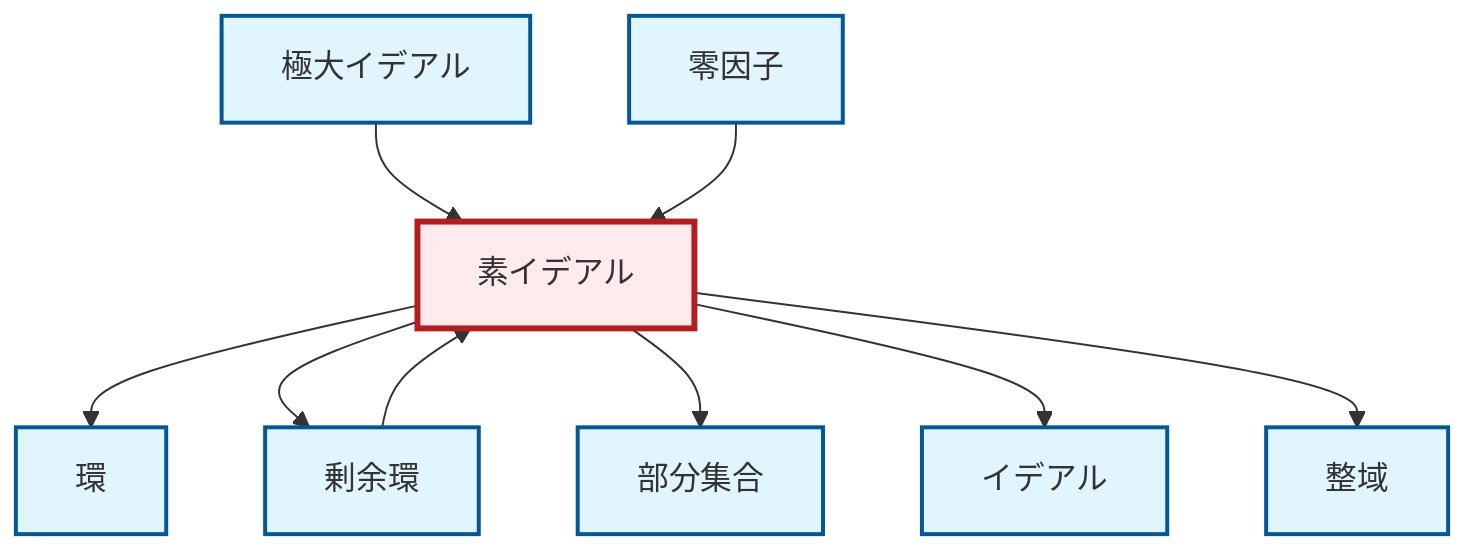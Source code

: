 graph TD
    classDef definition fill:#e1f5fe,stroke:#01579b,stroke-width:2px
    classDef theorem fill:#f3e5f5,stroke:#4a148c,stroke-width:2px
    classDef axiom fill:#fff3e0,stroke:#e65100,stroke-width:2px
    classDef example fill:#e8f5e9,stroke:#1b5e20,stroke-width:2px
    classDef current fill:#ffebee,stroke:#b71c1c,stroke-width:3px
    def-integral-domain["整域"]:::definition
    def-prime-ideal["素イデアル"]:::definition
    def-ideal["イデアル"]:::definition
    def-subset["部分集合"]:::definition
    def-maximal-ideal["極大イデアル"]:::definition
    def-ring["環"]:::definition
    def-quotient-ring["剰余環"]:::definition
    def-zero-divisor["零因子"]:::definition
    def-prime-ideal --> def-ring
    def-maximal-ideal --> def-prime-ideal
    def-prime-ideal --> def-quotient-ring
    def-zero-divisor --> def-prime-ideal
    def-prime-ideal --> def-subset
    def-prime-ideal --> def-ideal
    def-quotient-ring --> def-prime-ideal
    def-prime-ideal --> def-integral-domain
    class def-prime-ideal current